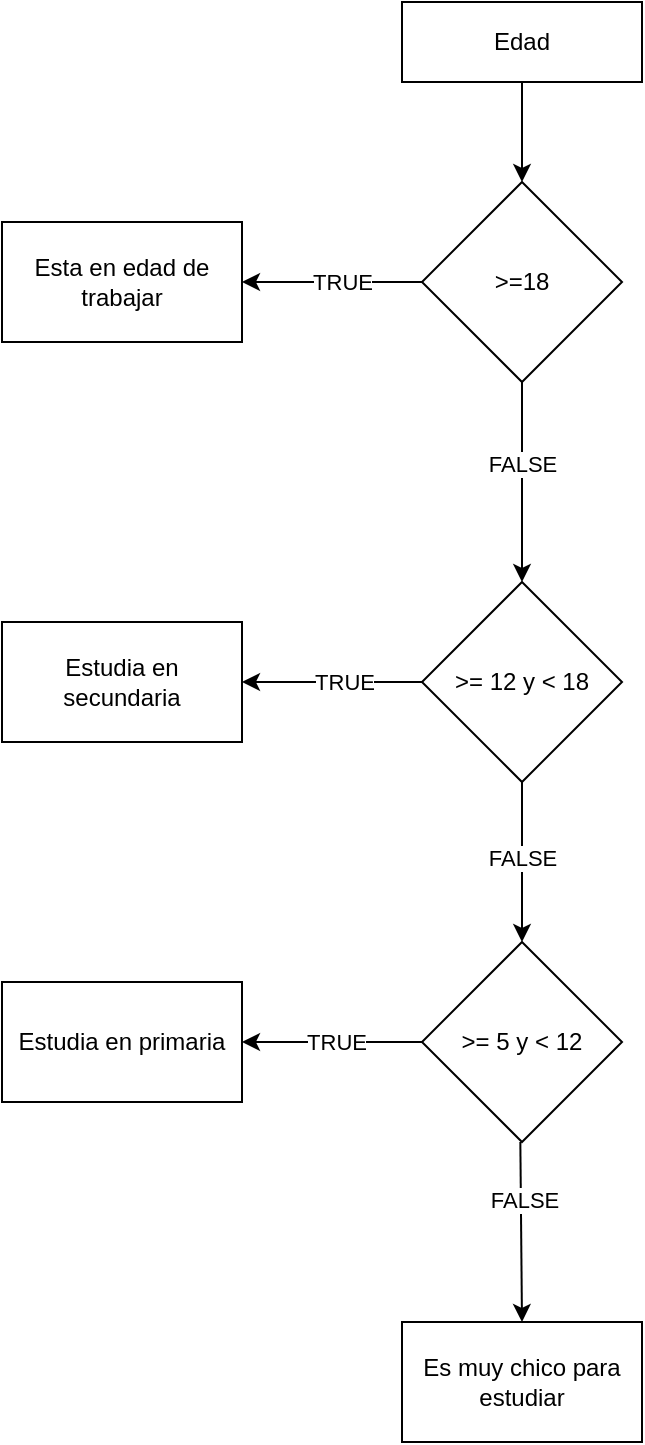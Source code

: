 <mxfile>
    <diagram id="mXH6Qdvj4tlPbjnz56VU" name="Página-1">
        <mxGraphModel dx="1460" dy="864" grid="1" gridSize="10" guides="1" tooltips="1" connect="1" arrows="1" fold="1" page="1" pageScale="1" pageWidth="827" pageHeight="1169" math="0" shadow="0">
            <root>
                <mxCell id="0"/>
                <mxCell id="1" parent="0"/>
                <mxCell id="4" style="edgeStyle=none;html=1;exitX=0.5;exitY=1;exitDx=0;exitDy=0;" edge="1" parent="1" source="2" target="3">
                    <mxGeometry relative="1" as="geometry"/>
                </mxCell>
                <mxCell id="2" value="Edad" style="rounded=0;whiteSpace=wrap;html=1;" vertex="1" parent="1">
                    <mxGeometry x="240" y="40" width="120" height="40" as="geometry"/>
                </mxCell>
                <mxCell id="6" style="edgeStyle=none;html=1;exitX=0;exitY=0.5;exitDx=0;exitDy=0;entryX=1;entryY=0.5;entryDx=0;entryDy=0;" edge="1" parent="1" source="3" target="5">
                    <mxGeometry relative="1" as="geometry"/>
                </mxCell>
                <mxCell id="7" value="TRUE" style="edgeLabel;html=1;align=center;verticalAlign=middle;resizable=0;points=[];" vertex="1" connectable="0" parent="6">
                    <mxGeometry x="-0.281" y="2" relative="1" as="geometry">
                        <mxPoint x="-8" y="-2" as="offset"/>
                    </mxGeometry>
                </mxCell>
                <mxCell id="26" style="edgeStyle=none;html=1;exitX=0.5;exitY=1;exitDx=0;exitDy=0;entryX=0.5;entryY=0;entryDx=0;entryDy=0;" edge="1" parent="1" source="3" target="12">
                    <mxGeometry relative="1" as="geometry"/>
                </mxCell>
                <mxCell id="27" value="FALSE" style="edgeLabel;html=1;align=center;verticalAlign=middle;resizable=0;points=[];" vertex="1" connectable="0" parent="26">
                    <mxGeometry x="-0.511" relative="1" as="geometry">
                        <mxPoint y="16" as="offset"/>
                    </mxGeometry>
                </mxCell>
                <mxCell id="3" value="&amp;gt;=18" style="rhombus;whiteSpace=wrap;html=1;" vertex="1" parent="1">
                    <mxGeometry x="250" y="130" width="100" height="100" as="geometry"/>
                </mxCell>
                <mxCell id="5" value="Esta en edad de trabajar" style="rounded=0;whiteSpace=wrap;html=1;" vertex="1" parent="1">
                    <mxGeometry x="40" y="150" width="120" height="60" as="geometry"/>
                </mxCell>
                <mxCell id="15" style="edgeStyle=none;html=1;exitX=0;exitY=0.5;exitDx=0;exitDy=0;" edge="1" parent="1" source="12" target="14">
                    <mxGeometry relative="1" as="geometry"/>
                </mxCell>
                <mxCell id="16" value="TRUE" style="edgeLabel;html=1;align=center;verticalAlign=middle;resizable=0;points=[];" vertex="1" connectable="0" parent="15">
                    <mxGeometry x="-0.291" y="-1" relative="1" as="geometry">
                        <mxPoint x="-7" y="1" as="offset"/>
                    </mxGeometry>
                </mxCell>
                <mxCell id="18" style="edgeStyle=none;html=1;exitX=0.5;exitY=1;exitDx=0;exitDy=0;" edge="1" parent="1" source="12" target="17">
                    <mxGeometry relative="1" as="geometry"/>
                </mxCell>
                <mxCell id="19" value="FALSE" style="edgeLabel;html=1;align=center;verticalAlign=middle;resizable=0;points=[];" vertex="1" connectable="0" parent="18">
                    <mxGeometry x="-0.407" y="3" relative="1" as="geometry">
                        <mxPoint x="-3" y="14" as="offset"/>
                    </mxGeometry>
                </mxCell>
                <mxCell id="12" value="&amp;gt;= 12 y &amp;lt; 18" style="rhombus;whiteSpace=wrap;html=1;" vertex="1" parent="1">
                    <mxGeometry x="250" y="330" width="100" height="100" as="geometry"/>
                </mxCell>
                <mxCell id="14" value="Estudia en secundaria" style="rounded=0;whiteSpace=wrap;html=1;" vertex="1" parent="1">
                    <mxGeometry x="40" y="350" width="120" height="60" as="geometry"/>
                </mxCell>
                <mxCell id="21" style="edgeStyle=none;html=1;exitX=0;exitY=0.5;exitDx=0;exitDy=0;entryX=1;entryY=0.5;entryDx=0;entryDy=0;" edge="1" parent="1" source="17" target="20">
                    <mxGeometry relative="1" as="geometry"/>
                </mxCell>
                <mxCell id="22" value="TRUE" style="edgeLabel;html=1;align=center;verticalAlign=middle;resizable=0;points=[];" vertex="1" connectable="0" parent="21">
                    <mxGeometry x="-0.373" relative="1" as="geometry">
                        <mxPoint x="-15" as="offset"/>
                    </mxGeometry>
                </mxCell>
                <mxCell id="24" style="edgeStyle=none;html=1;exitX=0.5;exitY=1;exitDx=0;exitDy=0;entryX=0.5;entryY=0;entryDx=0;entryDy=0;" edge="1" parent="1" target="23">
                    <mxGeometry relative="1" as="geometry">
                        <mxPoint x="299.17" y="610" as="sourcePoint"/>
                        <mxPoint x="299.17" y="720" as="targetPoint"/>
                    </mxGeometry>
                </mxCell>
                <mxCell id="25" value="FALSE" style="edgeLabel;html=1;align=center;verticalAlign=middle;resizable=0;points=[];" vertex="1" connectable="0" parent="24">
                    <mxGeometry x="-0.406" y="2" relative="1" as="geometry">
                        <mxPoint x="-1" y="2" as="offset"/>
                    </mxGeometry>
                </mxCell>
                <mxCell id="17" value="&amp;gt;= 5 y &amp;lt; 12" style="rhombus;whiteSpace=wrap;html=1;" vertex="1" parent="1">
                    <mxGeometry x="250" y="510" width="100" height="100" as="geometry"/>
                </mxCell>
                <mxCell id="20" value="Estudia en primaria" style="rounded=0;whiteSpace=wrap;html=1;" vertex="1" parent="1">
                    <mxGeometry x="40" y="530" width="120" height="60" as="geometry"/>
                </mxCell>
                <mxCell id="23" value="Es muy chico para estudiar" style="rounded=0;whiteSpace=wrap;html=1;" vertex="1" parent="1">
                    <mxGeometry x="240" y="700" width="120" height="60" as="geometry"/>
                </mxCell>
            </root>
        </mxGraphModel>
    </diagram>
</mxfile>